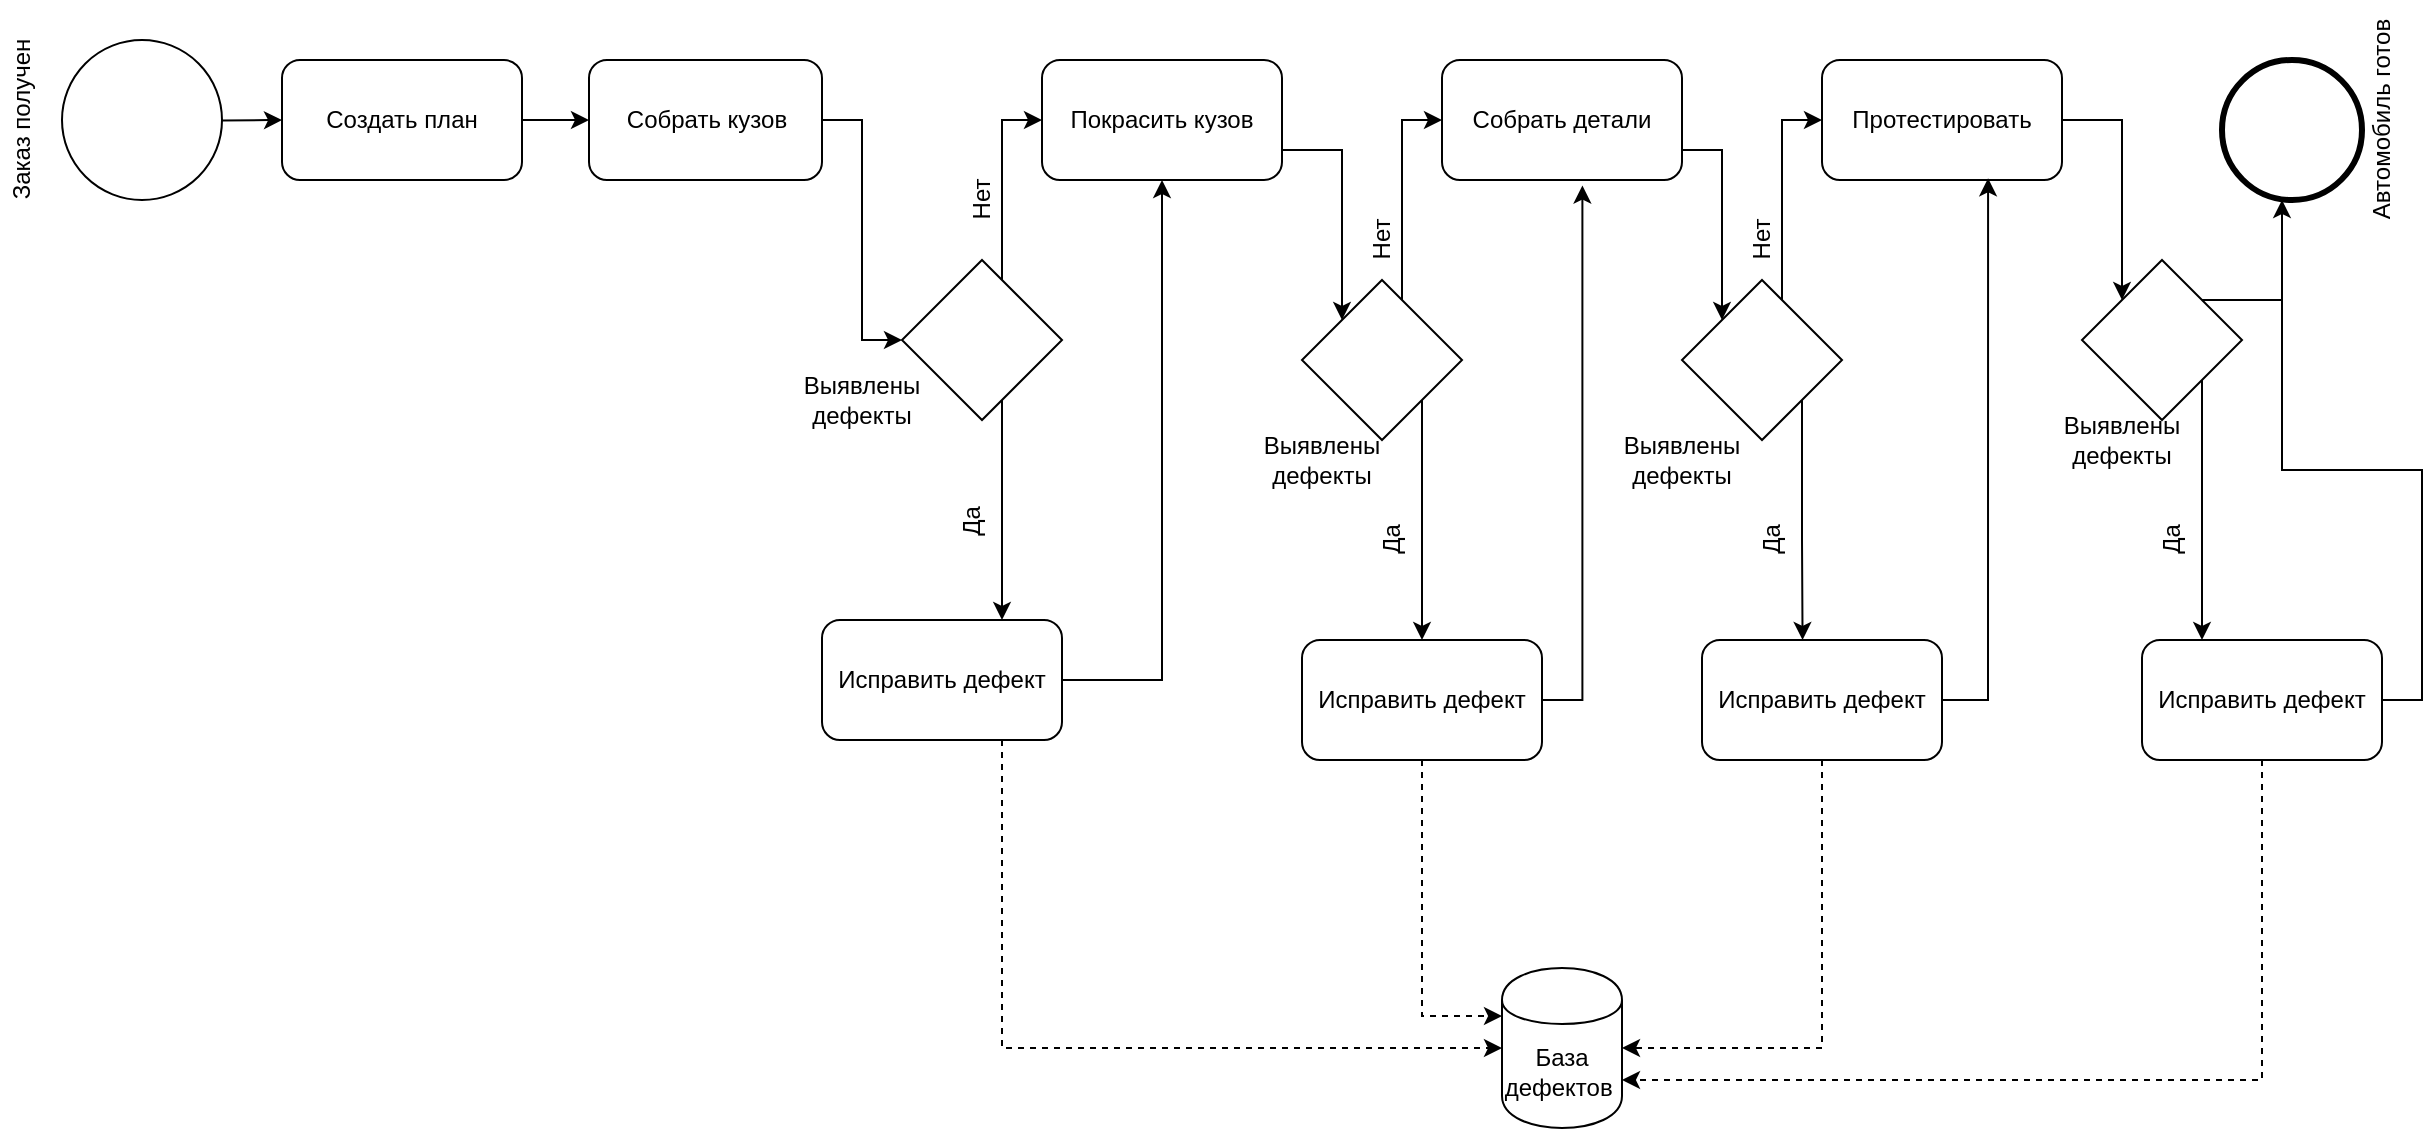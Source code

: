 <mxfile version="12.8.6" type="device"><diagram id="GKUVcFKnsmLmmmUpbcAh" name="Page-1"><mxGraphModel dx="878" dy="440" grid="1" gridSize="10" guides="1" tooltips="1" connect="1" arrows="1" fold="1" page="1" pageScale="1" pageWidth="827" pageHeight="1169" math="0" shadow="0"><root><mxCell id="0"/><mxCell id="1" parent="0"/><mxCell id="I8Wka6Qa5JdgSjbiAdDy-1" value="" style="ellipse;whiteSpace=wrap;html=1;aspect=fixed;" parent="1" vertex="1"><mxGeometry x="90" y="80" width="80" height="80" as="geometry"/></mxCell><mxCell id="I8Wka6Qa5JdgSjbiAdDy-2" value="Заказ получен&lt;br&gt;" style="text;html=1;align=center;verticalAlign=middle;resizable=0;points=[];autosize=1;rotation=270;" parent="1" vertex="1"><mxGeometry x="20" y="110" width="100" height="20" as="geometry"/></mxCell><mxCell id="I8Wka6Qa5JdgSjbiAdDy-6" style="edgeStyle=orthogonalEdgeStyle;rounded=0;orthogonalLoop=1;jettySize=auto;html=1;exitX=1;exitY=0.5;exitDx=0;exitDy=0;entryX=0;entryY=0.5;entryDx=0;entryDy=0;" parent="1" source="I8Wka6Qa5JdgSjbiAdDy-3" target="I8Wka6Qa5JdgSjbiAdDy-5" edge="1"><mxGeometry relative="1" as="geometry"/></mxCell><mxCell id="I8Wka6Qa5JdgSjbiAdDy-3" value="Создать план" style="rounded=1;whiteSpace=wrap;html=1;" parent="1" vertex="1"><mxGeometry x="200" y="90" width="120" height="60" as="geometry"/></mxCell><mxCell id="I8Wka6Qa5JdgSjbiAdDy-4" value="" style="endArrow=classic;html=1;entryX=0;entryY=0.5;entryDx=0;entryDy=0;" parent="1" source="I8Wka6Qa5JdgSjbiAdDy-1" target="I8Wka6Qa5JdgSjbiAdDy-3" edge="1"><mxGeometry width="50" height="50" relative="1" as="geometry"><mxPoint x="260" y="180" as="sourcePoint"/><mxPoint x="330.711" y="130" as="targetPoint"/></mxGeometry></mxCell><mxCell id="I8Wka6Qa5JdgSjbiAdDy-8" style="edgeStyle=orthogonalEdgeStyle;rounded=0;orthogonalLoop=1;jettySize=auto;html=1;exitX=1;exitY=0.5;exitDx=0;exitDy=0;entryX=0;entryY=0.5;entryDx=0;entryDy=0;" parent="1" source="I8Wka6Qa5JdgSjbiAdDy-5" target="I8Wka6Qa5JdgSjbiAdDy-7" edge="1"><mxGeometry relative="1" as="geometry"/></mxCell><mxCell id="I8Wka6Qa5JdgSjbiAdDy-5" value="Собрать кузов" style="rounded=1;whiteSpace=wrap;html=1;" parent="1" vertex="1"><mxGeometry x="353.5" y="90" width="116.5" height="60" as="geometry"/></mxCell><mxCell id="I8Wka6Qa5JdgSjbiAdDy-12" style="edgeStyle=orthogonalEdgeStyle;rounded=0;orthogonalLoop=1;jettySize=auto;html=1;exitX=1;exitY=0;exitDx=0;exitDy=0;entryX=0;entryY=0.5;entryDx=0;entryDy=0;" parent="1" source="I8Wka6Qa5JdgSjbiAdDy-7" target="I8Wka6Qa5JdgSjbiAdDy-10" edge="1"><mxGeometry relative="1" as="geometry"><Array as="points"><mxPoint x="560" y="210"/><mxPoint x="560" y="120"/></Array></mxGeometry></mxCell><mxCell id="I8Wka6Qa5JdgSjbiAdDy-34" style="edgeStyle=orthogonalEdgeStyle;rounded=0;orthogonalLoop=1;jettySize=auto;html=1;exitX=1;exitY=1;exitDx=0;exitDy=0;entryX=0.75;entryY=0;entryDx=0;entryDy=0;" parent="1" source="I8Wka6Qa5JdgSjbiAdDy-7" target="I8Wka6Qa5JdgSjbiAdDy-33" edge="1"><mxGeometry relative="1" as="geometry"><Array as="points"><mxPoint x="560" y="250"/></Array></mxGeometry></mxCell><mxCell id="I8Wka6Qa5JdgSjbiAdDy-7" value="" style="rhombus;whiteSpace=wrap;html=1;" parent="1" vertex="1"><mxGeometry x="510" y="190" width="80" height="80" as="geometry"/></mxCell><mxCell id="I8Wka6Qa5JdgSjbiAdDy-13" style="edgeStyle=orthogonalEdgeStyle;rounded=0;orthogonalLoop=1;jettySize=auto;html=1;exitX=1;exitY=0.75;exitDx=0;exitDy=0;entryX=0;entryY=0;entryDx=0;entryDy=0;" parent="1" source="I8Wka6Qa5JdgSjbiAdDy-10" target="I8Wka6Qa5JdgSjbiAdDy-11" edge="1"><mxGeometry relative="1" as="geometry"/></mxCell><mxCell id="I8Wka6Qa5JdgSjbiAdDy-10" value="Покрасить кузов" style="rounded=1;whiteSpace=wrap;html=1;" parent="1" vertex="1"><mxGeometry x="580" y="90" width="120" height="60" as="geometry"/></mxCell><mxCell id="I8Wka6Qa5JdgSjbiAdDy-15" style="edgeStyle=orthogonalEdgeStyle;rounded=0;orthogonalLoop=1;jettySize=auto;html=1;exitX=1;exitY=0;exitDx=0;exitDy=0;entryX=0;entryY=0.5;entryDx=0;entryDy=0;" parent="1" source="I8Wka6Qa5JdgSjbiAdDy-11" target="I8Wka6Qa5JdgSjbiAdDy-14" edge="1"><mxGeometry relative="1" as="geometry"><Array as="points"><mxPoint x="760" y="220"/><mxPoint x="760" y="120"/></Array></mxGeometry></mxCell><mxCell id="I8Wka6Qa5JdgSjbiAdDy-38" style="edgeStyle=orthogonalEdgeStyle;rounded=0;orthogonalLoop=1;jettySize=auto;html=1;exitX=1;exitY=1;exitDx=0;exitDy=0;" parent="1" source="I8Wka6Qa5JdgSjbiAdDy-11" target="I8Wka6Qa5JdgSjbiAdDy-37" edge="1"><mxGeometry relative="1" as="geometry"/></mxCell><mxCell id="I8Wka6Qa5JdgSjbiAdDy-11" value="" style="rhombus;whiteSpace=wrap;html=1;" parent="1" vertex="1"><mxGeometry x="710" y="200" width="80" height="80" as="geometry"/></mxCell><mxCell id="I8Wka6Qa5JdgSjbiAdDy-18" style="edgeStyle=orthogonalEdgeStyle;rounded=0;orthogonalLoop=1;jettySize=auto;html=1;exitX=1;exitY=0.75;exitDx=0;exitDy=0;entryX=0;entryY=0;entryDx=0;entryDy=0;" parent="1" source="I8Wka6Qa5JdgSjbiAdDy-14" target="I8Wka6Qa5JdgSjbiAdDy-17" edge="1"><mxGeometry relative="1" as="geometry"/></mxCell><mxCell id="I8Wka6Qa5JdgSjbiAdDy-14" value="Собрать детали" style="rounded=1;whiteSpace=wrap;html=1;" parent="1" vertex="1"><mxGeometry x="780" y="90" width="120" height="60" as="geometry"/></mxCell><mxCell id="I8Wka6Qa5JdgSjbiAdDy-21" style="edgeStyle=orthogonalEdgeStyle;rounded=0;orthogonalLoop=1;jettySize=auto;html=1;exitX=1;exitY=0.5;exitDx=0;exitDy=0;entryX=0;entryY=0;entryDx=0;entryDy=0;" parent="1" source="I8Wka6Qa5JdgSjbiAdDy-16" target="I8Wka6Qa5JdgSjbiAdDy-20" edge="1"><mxGeometry relative="1" as="geometry"/></mxCell><mxCell id="I8Wka6Qa5JdgSjbiAdDy-16" value="Протестировать" style="rounded=1;whiteSpace=wrap;html=1;" parent="1" vertex="1"><mxGeometry x="970" y="90" width="120" height="60" as="geometry"/></mxCell><mxCell id="I8Wka6Qa5JdgSjbiAdDy-19" style="edgeStyle=orthogonalEdgeStyle;rounded=0;orthogonalLoop=1;jettySize=auto;html=1;exitX=1;exitY=0;exitDx=0;exitDy=0;entryX=0;entryY=0.5;entryDx=0;entryDy=0;" parent="1" source="I8Wka6Qa5JdgSjbiAdDy-17" target="I8Wka6Qa5JdgSjbiAdDy-16" edge="1"><mxGeometry relative="1" as="geometry"><Array as="points"><mxPoint x="950" y="220"/><mxPoint x="950" y="120"/></Array></mxGeometry></mxCell><mxCell id="I8Wka6Qa5JdgSjbiAdDy-39" style="edgeStyle=orthogonalEdgeStyle;rounded=0;orthogonalLoop=1;jettySize=auto;html=1;exitX=1;exitY=1;exitDx=0;exitDy=0;entryX=0.419;entryY=0;entryDx=0;entryDy=0;entryPerimeter=0;" parent="1" source="I8Wka6Qa5JdgSjbiAdDy-17" target="I8Wka6Qa5JdgSjbiAdDy-36" edge="1"><mxGeometry relative="1" as="geometry"/></mxCell><mxCell id="I8Wka6Qa5JdgSjbiAdDy-17" value="" style="rhombus;whiteSpace=wrap;html=1;" parent="1" vertex="1"><mxGeometry x="900" y="200" width="80" height="80" as="geometry"/></mxCell><mxCell id="I8Wka6Qa5JdgSjbiAdDy-22" style="edgeStyle=orthogonalEdgeStyle;rounded=0;orthogonalLoop=1;jettySize=auto;html=1;exitX=1;exitY=0;exitDx=0;exitDy=0;entryX=0.5;entryY=1;entryDx=0;entryDy=0;" parent="1" source="I8Wka6Qa5JdgSjbiAdDy-20" edge="1"><mxGeometry relative="1" as="geometry"><mxPoint x="1200" y="160" as="targetPoint"/><Array as="points"><mxPoint x="1200" y="210"/></Array></mxGeometry></mxCell><mxCell id="I8Wka6Qa5JdgSjbiAdDy-40" style="edgeStyle=orthogonalEdgeStyle;rounded=0;orthogonalLoop=1;jettySize=auto;html=1;exitX=1;exitY=1;exitDx=0;exitDy=0;entryX=0.25;entryY=0;entryDx=0;entryDy=0;" parent="1" source="I8Wka6Qa5JdgSjbiAdDy-20" target="I8Wka6Qa5JdgSjbiAdDy-35" edge="1"><mxGeometry relative="1" as="geometry"/></mxCell><mxCell id="I8Wka6Qa5JdgSjbiAdDy-20" value="" style="rhombus;whiteSpace=wrap;html=1;" parent="1" vertex="1"><mxGeometry x="1100" y="190" width="80" height="80" as="geometry"/></mxCell><mxCell id="I8Wka6Qa5JdgSjbiAdDy-26" value="Автомобиль готов" style="text;html=1;align=center;verticalAlign=middle;resizable=0;points=[];autosize=1;rotation=270;" parent="1" vertex="1"><mxGeometry x="1190" y="110" width="120" height="20" as="geometry"/></mxCell><mxCell id="I8Wka6Qa5JdgSjbiAdDy-27" value="Нет" style="text;html=1;align=center;verticalAlign=middle;resizable=0;points=[];autosize=1;rotation=270;" parent="1" vertex="1"><mxGeometry x="530" y="150" width="40" height="20" as="geometry"/></mxCell><mxCell id="I8Wka6Qa5JdgSjbiAdDy-28" value="Нет" style="text;html=1;align=center;verticalAlign=middle;resizable=0;points=[];autosize=1;rotation=270;" parent="1" vertex="1"><mxGeometry x="730" y="170" width="40" height="20" as="geometry"/></mxCell><mxCell id="I8Wka6Qa5JdgSjbiAdDy-29" value="Нет" style="text;html=1;align=center;verticalAlign=middle;resizable=0;points=[];autosize=1;rotation=270;" parent="1" vertex="1"><mxGeometry x="920" y="170" width="40" height="20" as="geometry"/></mxCell><mxCell id="I8Wka6Qa5JdgSjbiAdDy-32" value="База дефектов&amp;nbsp;" style="shape=cylinder;whiteSpace=wrap;html=1;boundedLbl=1;backgroundOutline=1;" parent="1" vertex="1"><mxGeometry x="810" y="544" width="60" height="80" as="geometry"/></mxCell><mxCell id="I8Wka6Qa5JdgSjbiAdDy-41" style="edgeStyle=orthogonalEdgeStyle;rounded=0;orthogonalLoop=1;jettySize=auto;html=1;exitX=0.75;exitY=1;exitDx=0;exitDy=0;entryX=0;entryY=0.5;entryDx=0;entryDy=0;dashed=1;" parent="1" source="I8Wka6Qa5JdgSjbiAdDy-33" target="I8Wka6Qa5JdgSjbiAdDy-32" edge="1"><mxGeometry relative="1" as="geometry"/></mxCell><mxCell id="GcUnIzqDuFEmaxrGMqTJ-10" style="edgeStyle=orthogonalEdgeStyle;rounded=0;orthogonalLoop=1;jettySize=auto;html=1;exitX=1;exitY=0.5;exitDx=0;exitDy=0;entryX=0.5;entryY=1;entryDx=0;entryDy=0;endArrow=classic;endFill=1;" edge="1" parent="1" source="I8Wka6Qa5JdgSjbiAdDy-33" target="I8Wka6Qa5JdgSjbiAdDy-10"><mxGeometry relative="1" as="geometry"/></mxCell><mxCell id="I8Wka6Qa5JdgSjbiAdDy-33" value="Исправить дефект" style="rounded=1;whiteSpace=wrap;html=1;" parent="1" vertex="1"><mxGeometry x="470" y="370" width="120" height="60" as="geometry"/></mxCell><mxCell id="I8Wka6Qa5JdgSjbiAdDy-44" style="edgeStyle=orthogonalEdgeStyle;rounded=0;orthogonalLoop=1;jettySize=auto;html=1;exitX=0.5;exitY=1;exitDx=0;exitDy=0;entryX=1;entryY=0.7;entryDx=0;entryDy=0;dashed=1;" parent="1" source="I8Wka6Qa5JdgSjbiAdDy-35" target="I8Wka6Qa5JdgSjbiAdDy-32" edge="1"><mxGeometry relative="1" as="geometry"/></mxCell><mxCell id="GcUnIzqDuFEmaxrGMqTJ-13" style="edgeStyle=orthogonalEdgeStyle;rounded=0;orthogonalLoop=1;jettySize=auto;html=1;exitX=1;exitY=0.5;exitDx=0;exitDy=0;endArrow=none;endFill=0;" edge="1" parent="1" source="I8Wka6Qa5JdgSjbiAdDy-35"><mxGeometry relative="1" as="geometry"><mxPoint x="1190" y="210" as="targetPoint"/><Array as="points"><mxPoint x="1270" y="410"/><mxPoint x="1270" y="295"/><mxPoint x="1200" y="295"/><mxPoint x="1200" y="210"/></Array></mxGeometry></mxCell><mxCell id="I8Wka6Qa5JdgSjbiAdDy-35" value="Исправить дефект" style="rounded=1;whiteSpace=wrap;html=1;" parent="1" vertex="1"><mxGeometry x="1130" y="380" width="120" height="60" as="geometry"/></mxCell><mxCell id="I8Wka6Qa5JdgSjbiAdDy-43" style="edgeStyle=orthogonalEdgeStyle;rounded=0;orthogonalLoop=1;jettySize=auto;html=1;exitX=0.5;exitY=1;exitDx=0;exitDy=0;entryX=1;entryY=0.5;entryDx=0;entryDy=0;dashed=1;" parent="1" source="I8Wka6Qa5JdgSjbiAdDy-36" target="I8Wka6Qa5JdgSjbiAdDy-32" edge="1"><mxGeometry relative="1" as="geometry"/></mxCell><mxCell id="GcUnIzqDuFEmaxrGMqTJ-12" style="edgeStyle=orthogonalEdgeStyle;rounded=0;orthogonalLoop=1;jettySize=auto;html=1;exitX=1;exitY=0.5;exitDx=0;exitDy=0;entryX=0.692;entryY=0.986;entryDx=0;entryDy=0;entryPerimeter=0;endArrow=classic;endFill=1;" edge="1" parent="1" source="I8Wka6Qa5JdgSjbiAdDy-36" target="I8Wka6Qa5JdgSjbiAdDy-16"><mxGeometry relative="1" as="geometry"/></mxCell><mxCell id="I8Wka6Qa5JdgSjbiAdDy-36" value="Исправить дефект" style="rounded=1;whiteSpace=wrap;html=1;" parent="1" vertex="1"><mxGeometry x="910" y="380" width="120" height="60" as="geometry"/></mxCell><mxCell id="I8Wka6Qa5JdgSjbiAdDy-42" style="edgeStyle=orthogonalEdgeStyle;rounded=0;orthogonalLoop=1;jettySize=auto;html=1;exitX=0.5;exitY=1;exitDx=0;exitDy=0;entryX=0;entryY=0.3;entryDx=0;entryDy=0;dashed=1;" parent="1" source="I8Wka6Qa5JdgSjbiAdDy-37" target="I8Wka6Qa5JdgSjbiAdDy-32" edge="1"><mxGeometry relative="1" as="geometry"/></mxCell><mxCell id="GcUnIzqDuFEmaxrGMqTJ-11" style="edgeStyle=orthogonalEdgeStyle;rounded=0;orthogonalLoop=1;jettySize=auto;html=1;exitX=1;exitY=0.5;exitDx=0;exitDy=0;entryX=0.585;entryY=1.046;entryDx=0;entryDy=0;entryPerimeter=0;endArrow=classic;endFill=1;" edge="1" parent="1" source="I8Wka6Qa5JdgSjbiAdDy-37" target="I8Wka6Qa5JdgSjbiAdDy-14"><mxGeometry relative="1" as="geometry"/></mxCell><mxCell id="I8Wka6Qa5JdgSjbiAdDy-37" value="Исправить дефект" style="rounded=1;whiteSpace=wrap;html=1;" parent="1" vertex="1"><mxGeometry x="710" y="380" width="120" height="60" as="geometry"/></mxCell><mxCell id="I8Wka6Qa5JdgSjbiAdDy-45" value="Да" style="text;html=1;align=center;verticalAlign=middle;resizable=0;points=[];autosize=1;rotation=270;" parent="1" vertex="1"><mxGeometry x="530" y="311" width="30" height="20" as="geometry"/></mxCell><mxCell id="I8Wka6Qa5JdgSjbiAdDy-46" value="Да" style="text;html=1;align=center;verticalAlign=middle;resizable=0;points=[];autosize=1;rotation=270;" parent="1" vertex="1"><mxGeometry x="740" y="320" width="30" height="20" as="geometry"/></mxCell><mxCell id="I8Wka6Qa5JdgSjbiAdDy-47" value="Да" style="text;html=1;align=center;verticalAlign=middle;resizable=0;points=[];autosize=1;rotation=270;" parent="1" vertex="1"><mxGeometry x="930" y="320" width="30" height="20" as="geometry"/></mxCell><mxCell id="I8Wka6Qa5JdgSjbiAdDy-48" value="Да" style="text;html=1;align=center;verticalAlign=middle;resizable=0;points=[];autosize=1;rotation=270;" parent="1" vertex="1"><mxGeometry x="1130" y="320" width="30" height="20" as="geometry"/></mxCell><mxCell id="GcUnIzqDuFEmaxrGMqTJ-2" value="Выявлены дефекты" style="text;html=1;strokeColor=none;fillColor=none;align=center;verticalAlign=middle;whiteSpace=wrap;rounded=0;" vertex="1" parent="1"><mxGeometry x="1100" y="270" width="40" height="20" as="geometry"/></mxCell><mxCell id="GcUnIzqDuFEmaxrGMqTJ-3" value="Выявлены дефекты" style="text;html=1;strokeColor=none;fillColor=none;align=center;verticalAlign=middle;whiteSpace=wrap;rounded=0;" vertex="1" parent="1"><mxGeometry x="880" y="280" width="40" height="20" as="geometry"/></mxCell><mxCell id="GcUnIzqDuFEmaxrGMqTJ-4" value="Выявлены дефекты" style="text;html=1;strokeColor=none;fillColor=none;align=center;verticalAlign=middle;whiteSpace=wrap;rounded=0;" vertex="1" parent="1"><mxGeometry x="700" y="280" width="40" height="20" as="geometry"/></mxCell><mxCell id="GcUnIzqDuFEmaxrGMqTJ-5" value="Выявлены дефекты" style="text;html=1;strokeColor=none;fillColor=none;align=center;verticalAlign=middle;whiteSpace=wrap;rounded=0;" vertex="1" parent="1"><mxGeometry x="470" y="250" width="40" height="20" as="geometry"/></mxCell><mxCell id="GcUnIzqDuFEmaxrGMqTJ-6" value="" style="shape=mxgraph.bpmn.shape;html=1;verticalLabelPosition=bottom;labelBackgroundColor=#ffffff;verticalAlign=top;align=center;perimeter=ellipsePerimeter;outlineConnect=0;outline=end;symbol=general;" vertex="1" parent="1"><mxGeometry x="1170" y="90" width="70" height="70" as="geometry"/></mxCell></root></mxGraphModel></diagram></mxfile>